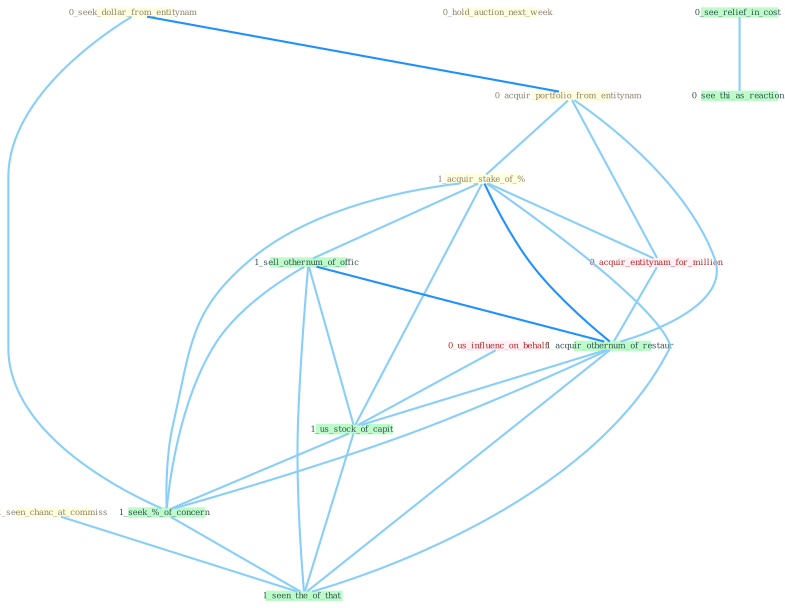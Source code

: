 Graph G{ 
    node
    [shape=polygon,style=filled,width=.5,height=.06,color="#BDFCC9",fixedsize=true,fontsize=4,
    fontcolor="#2f4f4f"];
    {node
    [color="#ffffe0", fontcolor="#8b7d6b"] "1_seen_chanc_at_commiss " "0_seek_dollar_from_entitynam " "0_acquir_portfolio_from_entitynam " "1_acquir_stake_of_% " "0_hold_auction_next_week "}
{node [color="#fff0f5", fontcolor="#b22222"] "0_acquir_entitynam_for_million " "0_us_influenc_on_behalf "}
edge [color="#B0E2FF"];

	"1_seen_chanc_at_commiss " -- "1_seen_the_of_that " [w="1", color="#87cefa" ];
	"0_seek_dollar_from_entitynam " -- "0_acquir_portfolio_from_entitynam " [w="2", color="#1e90ff" , len=0.8];
	"0_seek_dollar_from_entitynam " -- "1_seek_%_of_concern " [w="1", color="#87cefa" ];
	"0_acquir_portfolio_from_entitynam " -- "1_acquir_stake_of_% " [w="1", color="#87cefa" ];
	"0_acquir_portfolio_from_entitynam " -- "0_acquir_entitynam_for_million " [w="1", color="#87cefa" ];
	"0_acquir_portfolio_from_entitynam " -- "1_acquir_othernum_of_restaur " [w="1", color="#87cefa" ];
	"1_acquir_stake_of_% " -- "0_acquir_entitynam_for_million " [w="1", color="#87cefa" ];
	"1_acquir_stake_of_% " -- "1_sell_othernum_of_offic " [w="1", color="#87cefa" ];
	"1_acquir_stake_of_% " -- "1_acquir_othernum_of_restaur " [w="2", color="#1e90ff" , len=0.8];
	"1_acquir_stake_of_% " -- "1_us_stock_of_capit " [w="1", color="#87cefa" ];
	"1_acquir_stake_of_% " -- "1_seek_%_of_concern " [w="1", color="#87cefa" ];
	"1_acquir_stake_of_% " -- "1_seen_the_of_that " [w="1", color="#87cefa" ];
	"0_acquir_entitynam_for_million " -- "1_acquir_othernum_of_restaur " [w="1", color="#87cefa" ];
	"1_sell_othernum_of_offic " -- "1_acquir_othernum_of_restaur " [w="2", color="#1e90ff" , len=0.8];
	"1_sell_othernum_of_offic " -- "1_us_stock_of_capit " [w="1", color="#87cefa" ];
	"1_sell_othernum_of_offic " -- "1_seek_%_of_concern " [w="1", color="#87cefa" ];
	"1_sell_othernum_of_offic " -- "1_seen_the_of_that " [w="1", color="#87cefa" ];
	"0_us_influenc_on_behalf " -- "1_us_stock_of_capit " [w="1", color="#87cefa" ];
	"0_see_relief_in_cost " -- "0_see_thi_as_reaction " [w="1", color="#87cefa" ];
	"1_acquir_othernum_of_restaur " -- "1_us_stock_of_capit " [w="1", color="#87cefa" ];
	"1_acquir_othernum_of_restaur " -- "1_seek_%_of_concern " [w="1", color="#87cefa" ];
	"1_acquir_othernum_of_restaur " -- "1_seen_the_of_that " [w="1", color="#87cefa" ];
	"1_us_stock_of_capit " -- "1_seek_%_of_concern " [w="1", color="#87cefa" ];
	"1_us_stock_of_capit " -- "1_seen_the_of_that " [w="1", color="#87cefa" ];
	"1_seek_%_of_concern " -- "1_seen_the_of_that " [w="1", color="#87cefa" ];
}